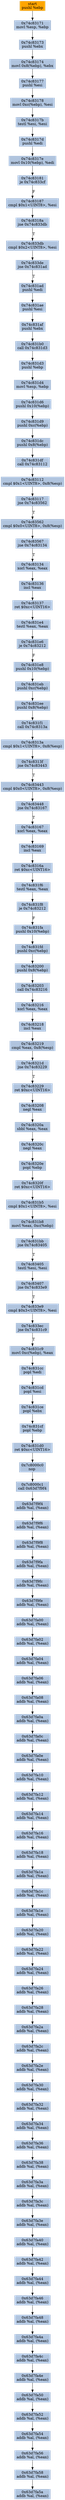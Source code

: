 digraph G {
node[shape=rectangle,style=filled,fillcolor=lightsteelblue,color=lightsteelblue]
bgcolor="transparent"
a0x74c83170pushl_ebp[label="start\npushl %ebp",color="lightgrey",fillcolor="orange"];
a0x74c83171movl_esp_ebp[label="0x74c83171\nmovl %esp, %ebp"];
a0x74c83173pushl_ebx[label="0x74c83173\npushl %ebx"];
a0x74c83174movl_0x8ebp__ebx[label="0x74c83174\nmovl 0x8(%ebp), %ebx"];
a0x74c83177pushl_esi[label="0x74c83177\npushl %esi"];
a0x74c83178movl_0xcebp__esi[label="0x74c83178\nmovl 0xc(%ebp), %esi"];
a0x74c8317btestl_esi_esi[label="0x74c8317b\ntestl %esi, %esi"];
a0x74c8317dpushl_edi[label="0x74c8317d\npushl %edi"];
a0x74c8317emovl_0x10ebp__edi[label="0x74c8317e\nmovl 0x10(%ebp), %edi"];
a0x74c83181je_0x74c833cf[label="0x74c83181\nje 0x74c833cf"];
a0x74c83187cmpl_0x1UINT8_esi[label="0x74c83187\ncmpl $0x1<UINT8>, %esi"];
a0x74c8318ajne_0x74c833db[label="0x74c8318a\njne 0x74c833db"];
a0x74c833dbcmpl_0x2UINT8_esi[label="0x74c833db\ncmpl $0x2<UINT8>, %esi"];
a0x74c833dejne_0x74c831ad[label="0x74c833de\njne 0x74c831ad"];
a0x74c831adpushl_edi[label="0x74c831ad\npushl %edi"];
a0x74c831aepushl_esi[label="0x74c831ae\npushl %esi"];
a0x74c831afpushl_ebx[label="0x74c831af\npushl %ebx"];
a0x74c831b0call_0x74c831d3[label="0x74c831b0\ncall 0x74c831d3"];
a0x74c831d3pushl_ebp[label="0x74c831d3\npushl %ebp"];
a0x74c831d4movl_esp_ebp[label="0x74c831d4\nmovl %esp, %ebp"];
a0x74c831d6pushl_0x10ebp_[label="0x74c831d6\npushl 0x10(%ebp)"];
a0x74c831d9pushl_0xcebp_[label="0x74c831d9\npushl 0xc(%ebp)"];
a0x74c831dcpushl_0x8ebp_[label="0x74c831dc\npushl 0x8(%ebp)"];
a0x74c831dfcall_0x74c83112[label="0x74c831df\ncall 0x74c83112"];
a0x74c83112cmpl_0x1UINT8_0x8esp_[label="0x74c83112\ncmpl $0x1<UINT8>, 0x8(%esp)"];
a0x74c83117jne_0x74c83562[label="0x74c83117\njne 0x74c83562"];
a0x74c83562cmpl_0x0UINT8_0x8esp_[label="0x74c83562\ncmpl $0x0<UINT8>, 0x8(%esp)"];
a0x74c83567jne_0x74c83134[label="0x74c83567\njne 0x74c83134"];
a0x74c83134xorl_eax_eax[label="0x74c83134\nxorl %eax, %eax"];
a0x74c83136incl_eax[label="0x74c83136\nincl %eax"];
a0x74c83137ret_0xcUINT16[label="0x74c83137\nret $0xc<UINT16>"];
a0x74c831e4testl_eax_eax[label="0x74c831e4\ntestl %eax, %eax"];
a0x74c831e6je_0x74c83212[label="0x74c831e6\nje 0x74c83212"];
a0x74c831e8pushl_0x10ebp_[label="0x74c831e8\npushl 0x10(%ebp)"];
a0x74c831ebpushl_0xcebp_[label="0x74c831eb\npushl 0xc(%ebp)"];
a0x74c831eepushl_0x8ebp_[label="0x74c831ee\npushl 0x8(%ebp)"];
a0x74c831f1call_0x74c8313a[label="0x74c831f1\ncall 0x74c8313a"];
a0x74c8313acmpl_0x1UINT8_0x8esp_[label="0x74c8313a\ncmpl $0x1<UINT8>, 0x8(%esp)"];
a0x74c8313fjne_0x74c83443[label="0x74c8313f\njne 0x74c83443"];
a0x74c83443cmpl_0x0UINT8_0x8esp_[label="0x74c83443\ncmpl $0x0<UINT8>, 0x8(%esp)"];
a0x74c83448jne_0x74c83167[label="0x74c83448\njne 0x74c83167"];
a0x74c83167xorl_eax_eax[label="0x74c83167\nxorl %eax, %eax"];
a0x74c83169incl_eax[label="0x74c83169\nincl %eax"];
a0x74c8316aret_0xcUINT16[label="0x74c8316a\nret $0xc<UINT16>"];
a0x74c831f6testl_eax_eax[label="0x74c831f6\ntestl %eax, %eax"];
a0x74c831f8je_0x74c83212[label="0x74c831f8\nje 0x74c83212"];
a0x74c831fapushl_0x10ebp_[label="0x74c831fa\npushl 0x10(%ebp)"];
a0x74c831fdpushl_0xcebp_[label="0x74c831fd\npushl 0xc(%ebp)"];
a0x74c83200pushl_0x8ebp_[label="0x74c83200\npushl 0x8(%ebp)"];
a0x74c83203call_0x74c83216[label="0x74c83203\ncall 0x74c83216"];
a0x74c83216xorl_eax_eax[label="0x74c83216\nxorl %eax, %eax"];
a0x74c83218incl_eax[label="0x74c83218\nincl %eax"];
a0x74c83219cmpl_eax_0x8esp_[label="0x74c83219\ncmpl %eax, 0x8(%esp)"];
a0x74c8321djne_0x74c83229[label="0x74c8321d\njne 0x74c83229"];
a0x74c83229ret_0xcUINT16[label="0x74c83229\nret $0xc<UINT16>"];
a0x74c83208negl_eax[label="0x74c83208\nnegl %eax"];
a0x74c8320asbbl_eax_eax[label="0x74c8320a\nsbbl %eax, %eax"];
a0x74c8320cnegl_eax[label="0x74c8320c\nnegl %eax"];
a0x74c8320epopl_ebp[label="0x74c8320e\npopl %ebp"];
a0x74c8320fret_0xcUINT16[label="0x74c8320f\nret $0xc<UINT16>"];
a0x74c831b5cmpl_0x1UINT8_esi[label="0x74c831b5\ncmpl $0x1<UINT8>, %esi"];
a0x74c831b8movl_eax_0xcebp_[label="0x74c831b8\nmovl %eax, 0xc(%ebp)"];
a0x74c831bbjne_0x74c83405[label="0x74c831bb\njne 0x74c83405"];
a0x74c83405testl_esi_esi[label="0x74c83405\ntestl %esi, %esi"];
a0x74c83407jne_0x74c833e9[label="0x74c83407\njne 0x74c833e9"];
a0x74c833e9cmpl_0x3UINT8_esi[label="0x74c833e9\ncmpl $0x3<UINT8>, %esi"];
a0x74c833ecjne_0x74c831c9[label="0x74c833ec\njne 0x74c831c9"];
a0x74c831c9movl_0xcebp__eax[label="0x74c831c9\nmovl 0xc(%ebp), %eax"];
a0x74c831ccpopl_edi[label="0x74c831cc\npopl %edi"];
a0x74c831cdpopl_esi[label="0x74c831cd\npopl %esi"];
a0x74c831cepopl_ebx[label="0x74c831ce\npopl %ebx"];
a0x74c831cfpopl_ebp[label="0x74c831cf\npopl %ebp"];
a0x74c831d0ret_0xcUINT16[label="0x74c831d0\nret $0xc<UINT16>"];
a0x7c8000c0nop_[label="0x7c8000c0\nnop "];
a0x7c8000c1call_0x63d7f9f4[label="0x7c8000c1\ncall 0x63d7f9f4"];
a0x63d7f9f4addb_al_eax_[label="0x63d7f9f4\naddb %al, (%eax)"];
a0x63d7f9f6addb_al_eax_[label="0x63d7f9f6\naddb %al, (%eax)"];
a0x63d7f9f8addb_al_eax_[label="0x63d7f9f8\naddb %al, (%eax)"];
a0x63d7f9faaddb_al_eax_[label="0x63d7f9fa\naddb %al, (%eax)"];
a0x63d7f9fcaddb_al_eax_[label="0x63d7f9fc\naddb %al, (%eax)"];
a0x63d7f9feaddb_al_eax_[label="0x63d7f9fe\naddb %al, (%eax)"];
a0x63d7fa00addb_al_eax_[label="0x63d7fa00\naddb %al, (%eax)"];
a0x63d7fa02addb_al_eax_[label="0x63d7fa02\naddb %al, (%eax)"];
a0x63d7fa04addb_al_eax_[label="0x63d7fa04\naddb %al, (%eax)"];
a0x63d7fa06addb_al_eax_[label="0x63d7fa06\naddb %al, (%eax)"];
a0x63d7fa08addb_al_eax_[label="0x63d7fa08\naddb %al, (%eax)"];
a0x63d7fa0aaddb_al_eax_[label="0x63d7fa0a\naddb %al, (%eax)"];
a0x63d7fa0caddb_al_eax_[label="0x63d7fa0c\naddb %al, (%eax)"];
a0x63d7fa0eaddb_al_eax_[label="0x63d7fa0e\naddb %al, (%eax)"];
a0x63d7fa10addb_al_eax_[label="0x63d7fa10\naddb %al, (%eax)"];
a0x63d7fa12addb_al_eax_[label="0x63d7fa12\naddb %al, (%eax)"];
a0x63d7fa14addb_al_eax_[label="0x63d7fa14\naddb %al, (%eax)"];
a0x63d7fa16addb_al_eax_[label="0x63d7fa16\naddb %al, (%eax)"];
a0x63d7fa18addb_al_eax_[label="0x63d7fa18\naddb %al, (%eax)"];
a0x63d7fa1aaddb_al_eax_[label="0x63d7fa1a\naddb %al, (%eax)"];
a0x63d7fa1caddb_al_eax_[label="0x63d7fa1c\naddb %al, (%eax)"];
a0x63d7fa1eaddb_al_eax_[label="0x63d7fa1e\naddb %al, (%eax)"];
a0x63d7fa20addb_al_eax_[label="0x63d7fa20\naddb %al, (%eax)"];
a0x63d7fa22addb_al_eax_[label="0x63d7fa22\naddb %al, (%eax)"];
a0x63d7fa24addb_al_eax_[label="0x63d7fa24\naddb %al, (%eax)"];
a0x63d7fa26addb_al_eax_[label="0x63d7fa26\naddb %al, (%eax)"];
a0x63d7fa28addb_al_eax_[label="0x63d7fa28\naddb %al, (%eax)"];
a0x63d7fa2aaddb_al_eax_[label="0x63d7fa2a\naddb %al, (%eax)"];
a0x63d7fa2caddb_al_eax_[label="0x63d7fa2c\naddb %al, (%eax)"];
a0x63d7fa2eaddb_al_eax_[label="0x63d7fa2e\naddb %al, (%eax)"];
a0x63d7fa30addb_al_eax_[label="0x63d7fa30\naddb %al, (%eax)"];
a0x63d7fa32addb_al_eax_[label="0x63d7fa32\naddb %al, (%eax)"];
a0x63d7fa34addb_al_eax_[label="0x63d7fa34\naddb %al, (%eax)"];
a0x63d7fa36addb_al_eax_[label="0x63d7fa36\naddb %al, (%eax)"];
a0x63d7fa38addb_al_eax_[label="0x63d7fa38\naddb %al, (%eax)"];
a0x63d7fa3aaddb_al_eax_[label="0x63d7fa3a\naddb %al, (%eax)"];
a0x63d7fa3caddb_al_eax_[label="0x63d7fa3c\naddb %al, (%eax)"];
a0x63d7fa3eaddb_al_eax_[label="0x63d7fa3e\naddb %al, (%eax)"];
a0x63d7fa40addb_al_eax_[label="0x63d7fa40\naddb %al, (%eax)"];
a0x63d7fa42addb_al_eax_[label="0x63d7fa42\naddb %al, (%eax)"];
a0x63d7fa44addb_al_eax_[label="0x63d7fa44\naddb %al, (%eax)"];
a0x63d7fa46addb_al_eax_[label="0x63d7fa46\naddb %al, (%eax)"];
a0x63d7fa48addb_al_eax_[label="0x63d7fa48\naddb %al, (%eax)"];
a0x63d7fa4aaddb_al_eax_[label="0x63d7fa4a\naddb %al, (%eax)"];
a0x63d7fa4caddb_al_eax_[label="0x63d7fa4c\naddb %al, (%eax)"];
a0x63d7fa4eaddb_al_eax_[label="0x63d7fa4e\naddb %al, (%eax)"];
a0x63d7fa50addb_al_eax_[label="0x63d7fa50\naddb %al, (%eax)"];
a0x63d7fa52addb_al_eax_[label="0x63d7fa52\naddb %al, (%eax)"];
a0x63d7fa54addb_al_eax_[label="0x63d7fa54\naddb %al, (%eax)"];
a0x63d7fa56addb_al_eax_[label="0x63d7fa56\naddb %al, (%eax)"];
a0x63d7fa58addb_al_eax_[label="0x63d7fa58\naddb %al, (%eax)"];
a0x63d7fa5aaddb_al_eax_[label="0x63d7fa5a\naddb %al, (%eax)"];
a0x74c83170pushl_ebp -> a0x74c83171movl_esp_ebp [color="#000000"];
a0x74c83171movl_esp_ebp -> a0x74c83173pushl_ebx [color="#000000"];
a0x74c83173pushl_ebx -> a0x74c83174movl_0x8ebp__ebx [color="#000000"];
a0x74c83174movl_0x8ebp__ebx -> a0x74c83177pushl_esi [color="#000000"];
a0x74c83177pushl_esi -> a0x74c83178movl_0xcebp__esi [color="#000000"];
a0x74c83178movl_0xcebp__esi -> a0x74c8317btestl_esi_esi [color="#000000"];
a0x74c8317btestl_esi_esi -> a0x74c8317dpushl_edi [color="#000000"];
a0x74c8317dpushl_edi -> a0x74c8317emovl_0x10ebp__edi [color="#000000"];
a0x74c8317emovl_0x10ebp__edi -> a0x74c83181je_0x74c833cf [color="#000000"];
a0x74c83181je_0x74c833cf -> a0x74c83187cmpl_0x1UINT8_esi [color="#000000",label="F"];
a0x74c83187cmpl_0x1UINT8_esi -> a0x74c8318ajne_0x74c833db [color="#000000"];
a0x74c8318ajne_0x74c833db -> a0x74c833dbcmpl_0x2UINT8_esi [color="#000000",label="T"];
a0x74c833dbcmpl_0x2UINT8_esi -> a0x74c833dejne_0x74c831ad [color="#000000"];
a0x74c833dejne_0x74c831ad -> a0x74c831adpushl_edi [color="#000000",label="T"];
a0x74c831adpushl_edi -> a0x74c831aepushl_esi [color="#000000"];
a0x74c831aepushl_esi -> a0x74c831afpushl_ebx [color="#000000"];
a0x74c831afpushl_ebx -> a0x74c831b0call_0x74c831d3 [color="#000000"];
a0x74c831b0call_0x74c831d3 -> a0x74c831d3pushl_ebp [color="#000000"];
a0x74c831d3pushl_ebp -> a0x74c831d4movl_esp_ebp [color="#000000"];
a0x74c831d4movl_esp_ebp -> a0x74c831d6pushl_0x10ebp_ [color="#000000"];
a0x74c831d6pushl_0x10ebp_ -> a0x74c831d9pushl_0xcebp_ [color="#000000"];
a0x74c831d9pushl_0xcebp_ -> a0x74c831dcpushl_0x8ebp_ [color="#000000"];
a0x74c831dcpushl_0x8ebp_ -> a0x74c831dfcall_0x74c83112 [color="#000000"];
a0x74c831dfcall_0x74c83112 -> a0x74c83112cmpl_0x1UINT8_0x8esp_ [color="#000000"];
a0x74c83112cmpl_0x1UINT8_0x8esp_ -> a0x74c83117jne_0x74c83562 [color="#000000"];
a0x74c83117jne_0x74c83562 -> a0x74c83562cmpl_0x0UINT8_0x8esp_ [color="#000000",label="T"];
a0x74c83562cmpl_0x0UINT8_0x8esp_ -> a0x74c83567jne_0x74c83134 [color="#000000"];
a0x74c83567jne_0x74c83134 -> a0x74c83134xorl_eax_eax [color="#000000",label="T"];
a0x74c83134xorl_eax_eax -> a0x74c83136incl_eax [color="#000000"];
a0x74c83136incl_eax -> a0x74c83137ret_0xcUINT16 [color="#000000"];
a0x74c83137ret_0xcUINT16 -> a0x74c831e4testl_eax_eax [color="#000000"];
a0x74c831e4testl_eax_eax -> a0x74c831e6je_0x74c83212 [color="#000000"];
a0x74c831e6je_0x74c83212 -> a0x74c831e8pushl_0x10ebp_ [color="#000000",label="F"];
a0x74c831e8pushl_0x10ebp_ -> a0x74c831ebpushl_0xcebp_ [color="#000000"];
a0x74c831ebpushl_0xcebp_ -> a0x74c831eepushl_0x8ebp_ [color="#000000"];
a0x74c831eepushl_0x8ebp_ -> a0x74c831f1call_0x74c8313a [color="#000000"];
a0x74c831f1call_0x74c8313a -> a0x74c8313acmpl_0x1UINT8_0x8esp_ [color="#000000"];
a0x74c8313acmpl_0x1UINT8_0x8esp_ -> a0x74c8313fjne_0x74c83443 [color="#000000"];
a0x74c8313fjne_0x74c83443 -> a0x74c83443cmpl_0x0UINT8_0x8esp_ [color="#000000",label="T"];
a0x74c83443cmpl_0x0UINT8_0x8esp_ -> a0x74c83448jne_0x74c83167 [color="#000000"];
a0x74c83448jne_0x74c83167 -> a0x74c83167xorl_eax_eax [color="#000000",label="T"];
a0x74c83167xorl_eax_eax -> a0x74c83169incl_eax [color="#000000"];
a0x74c83169incl_eax -> a0x74c8316aret_0xcUINT16 [color="#000000"];
a0x74c8316aret_0xcUINT16 -> a0x74c831f6testl_eax_eax [color="#000000"];
a0x74c831f6testl_eax_eax -> a0x74c831f8je_0x74c83212 [color="#000000"];
a0x74c831f8je_0x74c83212 -> a0x74c831fapushl_0x10ebp_ [color="#000000",label="F"];
a0x74c831fapushl_0x10ebp_ -> a0x74c831fdpushl_0xcebp_ [color="#000000"];
a0x74c831fdpushl_0xcebp_ -> a0x74c83200pushl_0x8ebp_ [color="#000000"];
a0x74c83200pushl_0x8ebp_ -> a0x74c83203call_0x74c83216 [color="#000000"];
a0x74c83203call_0x74c83216 -> a0x74c83216xorl_eax_eax [color="#000000"];
a0x74c83216xorl_eax_eax -> a0x74c83218incl_eax [color="#000000"];
a0x74c83218incl_eax -> a0x74c83219cmpl_eax_0x8esp_ [color="#000000"];
a0x74c83219cmpl_eax_0x8esp_ -> a0x74c8321djne_0x74c83229 [color="#000000"];
a0x74c8321djne_0x74c83229 -> a0x74c83229ret_0xcUINT16 [color="#000000",label="T"];
a0x74c83229ret_0xcUINT16 -> a0x74c83208negl_eax [color="#000000"];
a0x74c83208negl_eax -> a0x74c8320asbbl_eax_eax [color="#000000"];
a0x74c8320asbbl_eax_eax -> a0x74c8320cnegl_eax [color="#000000"];
a0x74c8320cnegl_eax -> a0x74c8320epopl_ebp [color="#000000"];
a0x74c8320epopl_ebp -> a0x74c8320fret_0xcUINT16 [color="#000000"];
a0x74c8320fret_0xcUINT16 -> a0x74c831b5cmpl_0x1UINT8_esi [color="#000000"];
a0x74c831b5cmpl_0x1UINT8_esi -> a0x74c831b8movl_eax_0xcebp_ [color="#000000"];
a0x74c831b8movl_eax_0xcebp_ -> a0x74c831bbjne_0x74c83405 [color="#000000"];
a0x74c831bbjne_0x74c83405 -> a0x74c83405testl_esi_esi [color="#000000",label="T"];
a0x74c83405testl_esi_esi -> a0x74c83407jne_0x74c833e9 [color="#000000"];
a0x74c83407jne_0x74c833e9 -> a0x74c833e9cmpl_0x3UINT8_esi [color="#000000",label="T"];
a0x74c833e9cmpl_0x3UINT8_esi -> a0x74c833ecjne_0x74c831c9 [color="#000000"];
a0x74c833ecjne_0x74c831c9 -> a0x74c831c9movl_0xcebp__eax [color="#000000",label="T"];
a0x74c831c9movl_0xcebp__eax -> a0x74c831ccpopl_edi [color="#000000"];
a0x74c831ccpopl_edi -> a0x74c831cdpopl_esi [color="#000000"];
a0x74c831cdpopl_esi -> a0x74c831cepopl_ebx [color="#000000"];
a0x74c831cepopl_ebx -> a0x74c831cfpopl_ebp [color="#000000"];
a0x74c831cfpopl_ebp -> a0x74c831d0ret_0xcUINT16 [color="#000000"];
a0x74c831d0ret_0xcUINT16 -> a0x7c8000c0nop_ [color="#000000"];
a0x7c8000c0nop_ -> a0x7c8000c1call_0x63d7f9f4 [color="#000000"];
a0x7c8000c1call_0x63d7f9f4 -> a0x63d7f9f4addb_al_eax_ [color="#000000"];
a0x63d7f9f4addb_al_eax_ -> a0x63d7f9f6addb_al_eax_ [color="#000000"];
a0x63d7f9f6addb_al_eax_ -> a0x63d7f9f8addb_al_eax_ [color="#000000"];
a0x63d7f9f8addb_al_eax_ -> a0x63d7f9faaddb_al_eax_ [color="#000000"];
a0x63d7f9faaddb_al_eax_ -> a0x63d7f9fcaddb_al_eax_ [color="#000000"];
a0x63d7f9fcaddb_al_eax_ -> a0x63d7f9feaddb_al_eax_ [color="#000000"];
a0x63d7f9feaddb_al_eax_ -> a0x63d7fa00addb_al_eax_ [color="#000000"];
a0x63d7fa00addb_al_eax_ -> a0x63d7fa02addb_al_eax_ [color="#000000"];
a0x63d7fa02addb_al_eax_ -> a0x63d7fa04addb_al_eax_ [color="#000000"];
a0x63d7fa04addb_al_eax_ -> a0x63d7fa06addb_al_eax_ [color="#000000"];
a0x63d7fa06addb_al_eax_ -> a0x63d7fa08addb_al_eax_ [color="#000000"];
a0x63d7fa08addb_al_eax_ -> a0x63d7fa0aaddb_al_eax_ [color="#000000"];
a0x63d7fa0aaddb_al_eax_ -> a0x63d7fa0caddb_al_eax_ [color="#000000"];
a0x63d7fa0caddb_al_eax_ -> a0x63d7fa0eaddb_al_eax_ [color="#000000"];
a0x63d7fa0eaddb_al_eax_ -> a0x63d7fa10addb_al_eax_ [color="#000000"];
a0x63d7fa10addb_al_eax_ -> a0x63d7fa12addb_al_eax_ [color="#000000"];
a0x63d7fa12addb_al_eax_ -> a0x63d7fa14addb_al_eax_ [color="#000000"];
a0x63d7fa14addb_al_eax_ -> a0x63d7fa16addb_al_eax_ [color="#000000"];
a0x63d7fa16addb_al_eax_ -> a0x63d7fa18addb_al_eax_ [color="#000000"];
a0x63d7fa18addb_al_eax_ -> a0x63d7fa1aaddb_al_eax_ [color="#000000"];
a0x63d7fa1aaddb_al_eax_ -> a0x63d7fa1caddb_al_eax_ [color="#000000"];
a0x63d7fa1caddb_al_eax_ -> a0x63d7fa1eaddb_al_eax_ [color="#000000"];
a0x63d7fa1eaddb_al_eax_ -> a0x63d7fa20addb_al_eax_ [color="#000000"];
a0x63d7fa20addb_al_eax_ -> a0x63d7fa22addb_al_eax_ [color="#000000"];
a0x63d7fa22addb_al_eax_ -> a0x63d7fa24addb_al_eax_ [color="#000000"];
a0x63d7fa24addb_al_eax_ -> a0x63d7fa26addb_al_eax_ [color="#000000"];
a0x63d7fa26addb_al_eax_ -> a0x63d7fa28addb_al_eax_ [color="#000000"];
a0x63d7fa28addb_al_eax_ -> a0x63d7fa2aaddb_al_eax_ [color="#000000"];
a0x63d7fa2aaddb_al_eax_ -> a0x63d7fa2caddb_al_eax_ [color="#000000"];
a0x63d7fa2caddb_al_eax_ -> a0x63d7fa2eaddb_al_eax_ [color="#000000"];
a0x63d7fa2eaddb_al_eax_ -> a0x63d7fa30addb_al_eax_ [color="#000000"];
a0x63d7fa30addb_al_eax_ -> a0x63d7fa32addb_al_eax_ [color="#000000"];
a0x63d7fa32addb_al_eax_ -> a0x63d7fa34addb_al_eax_ [color="#000000"];
a0x63d7fa34addb_al_eax_ -> a0x63d7fa36addb_al_eax_ [color="#000000"];
a0x63d7fa36addb_al_eax_ -> a0x63d7fa38addb_al_eax_ [color="#000000"];
a0x63d7fa38addb_al_eax_ -> a0x63d7fa3aaddb_al_eax_ [color="#000000"];
a0x63d7fa3aaddb_al_eax_ -> a0x63d7fa3caddb_al_eax_ [color="#000000"];
a0x63d7fa3caddb_al_eax_ -> a0x63d7fa3eaddb_al_eax_ [color="#000000"];
a0x63d7fa3eaddb_al_eax_ -> a0x63d7fa40addb_al_eax_ [color="#000000"];
a0x63d7fa40addb_al_eax_ -> a0x63d7fa42addb_al_eax_ [color="#000000"];
a0x63d7fa42addb_al_eax_ -> a0x63d7fa44addb_al_eax_ [color="#000000"];
a0x63d7fa44addb_al_eax_ -> a0x63d7fa46addb_al_eax_ [color="#000000"];
a0x63d7fa46addb_al_eax_ -> a0x63d7fa48addb_al_eax_ [color="#000000"];
a0x63d7fa48addb_al_eax_ -> a0x63d7fa4aaddb_al_eax_ [color="#000000"];
a0x63d7fa4aaddb_al_eax_ -> a0x63d7fa4caddb_al_eax_ [color="#000000"];
a0x63d7fa4caddb_al_eax_ -> a0x63d7fa4eaddb_al_eax_ [color="#000000"];
a0x63d7fa4eaddb_al_eax_ -> a0x63d7fa50addb_al_eax_ [color="#000000"];
a0x63d7fa50addb_al_eax_ -> a0x63d7fa52addb_al_eax_ [color="#000000"];
a0x63d7fa52addb_al_eax_ -> a0x63d7fa54addb_al_eax_ [color="#000000"];
a0x63d7fa54addb_al_eax_ -> a0x63d7fa56addb_al_eax_ [color="#000000"];
a0x63d7fa56addb_al_eax_ -> a0x63d7fa58addb_al_eax_ [color="#000000"];
a0x63d7fa58addb_al_eax_ -> a0x63d7fa5aaddb_al_eax_ [color="#000000"];
}
